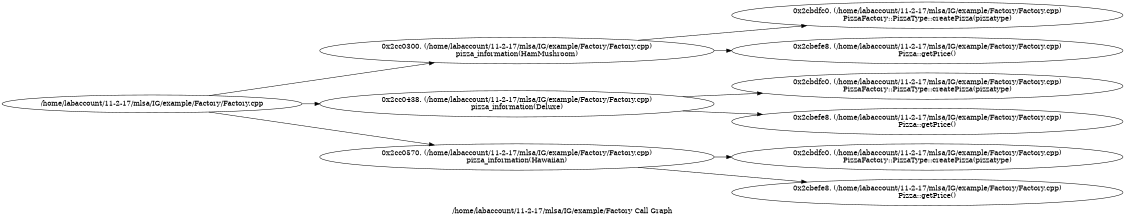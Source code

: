 digraph "/home/labaccount/11-2-17/mlsa/IG/example/Factory Call Graph" {
	graph [dpi=300
		rankdir=LR
		size="7.5, 10"
		label="/home/labaccount/11-2-17/mlsa/IG/example/Factory Call Graph"
	];

	Node0x171116415 [shape=oval, label="/home/labaccount/11-2-17/mlsa/IG/example/Factory/Factory.cpp"];
	Node0x664804393 [shape=oval, label="0x2cc0300. (/home/labaccount/11-2-17/mlsa/IG/example/Factory/Factory.cpp)\npizza_information(HamMushroom)"];
	Node0x171116415 -> Node0x664804393;
	Node0x445089965 [shape=oval, label="0x2cc0438. (/home/labaccount/11-2-17/mlsa/IG/example/Factory/Factory.cpp)\npizza_information(Deluxe)"];
	Node0x171116415 -> Node0x445089965;
	Node0x398465887 [shape=oval, label="0x2cc0570. (/home/labaccount/11-2-17/mlsa/IG/example/Factory/Factory.cpp)\npizza_information(Hawaiian)"];
	Node0x171116415 -> Node0x398465887;
	Node0x881828402 [shape=oval, label="0x2cbdfc0. (/home/labaccount/11-2-17/mlsa/IG/example/Factory/Factory.cpp)\nPizzaFactory::PizzaType::createPizza(pizzatype)"];
	Node0x664804393 -> Node0x881828402;
	Node0x193971912 [shape=oval, label="0x2cbefe8. (/home/labaccount/11-2-17/mlsa/IG/example/Factory/Factory.cpp)\nPizza::getPrice()"];
	Node0x664804393 -> Node0x193971912;
	Node0x732253831 [shape=oval, label="0x2cbdfc0. (/home/labaccount/11-2-17/mlsa/IG/example/Factory/Factory.cpp)\nPizzaFactory::PizzaType::createPizza(pizzatype)"];
	Node0x445089965 -> Node0x732253831;
	Node0x701178299 [shape=oval, label="0x2cbefe8. (/home/labaccount/11-2-17/mlsa/IG/example/Factory/Factory.cpp)\nPizza::getPrice()"];
	Node0x445089965 -> Node0x701178299;
	Node0x387088859 [shape=oval, label="0x2cbdfc0. (/home/labaccount/11-2-17/mlsa/IG/example/Factory/Factory.cpp)\nPizzaFactory::PizzaType::createPizza(pizzatype)"];
	Node0x398465887 -> Node0x387088859;
	Node0x781719058 [shape=oval, label="0x2cbefe8. (/home/labaccount/11-2-17/mlsa/IG/example/Factory/Factory.cpp)\nPizza::getPrice()"];
	Node0x398465887 -> Node0x781719058;
}